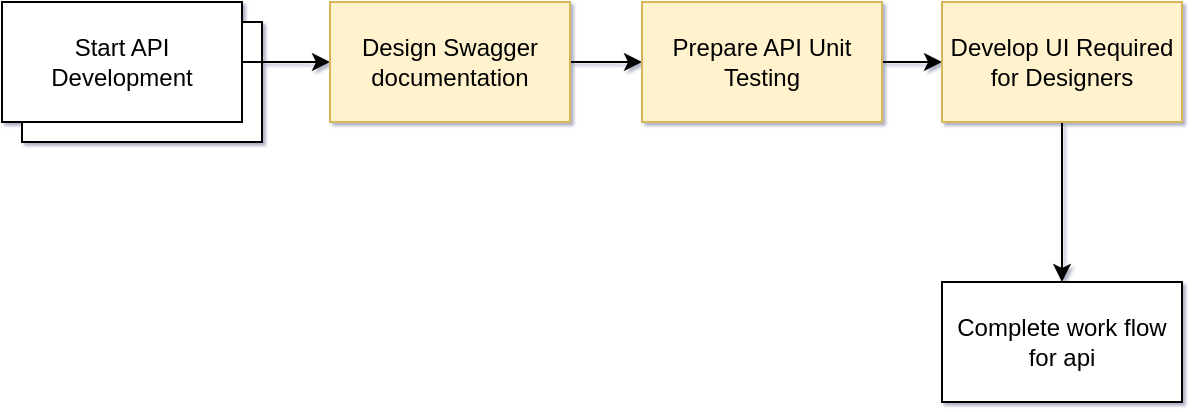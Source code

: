 <mxfile version="14.0.1" type="github">
  <diagram id="pQNeEdPDle5iqBmCIra-" name="Page-1">
    <mxGraphModel dx="2854" dy="860" grid="0" gridSize="10" guides="1" tooltips="1" connect="1" arrows="1" fold="1" page="0" pageScale="1" pageWidth="850" pageHeight="1100" background="#ffffff" math="1" shadow="1">
      <root>
        <mxCell id="0" />
        <mxCell id="1" parent="0" />
        <mxCell id="pg3aJAz9RqnfhDuoy9GE-8" value="" style="rounded=0;whiteSpace=wrap;html=1;" parent="1" vertex="1">
          <mxGeometry x="-314" y="118" width="120" height="60" as="geometry" />
        </mxCell>
        <mxCell id="pg3aJAz9RqnfhDuoy9GE-5" style="edgeStyle=orthogonalEdgeStyle;rounded=0;orthogonalLoop=1;jettySize=auto;html=1;entryX=0;entryY=0.5;entryDx=0;entryDy=0;" parent="1" source="pg3aJAz9RqnfhDuoy9GE-1" target="pg3aJAz9RqnfhDuoy9GE-2" edge="1">
          <mxGeometry relative="1" as="geometry">
            <mxPoint x="-184" y="138" as="targetPoint" />
          </mxGeometry>
        </mxCell>
        <mxCell id="pg3aJAz9RqnfhDuoy9GE-1" value="Start API Development" style="rounded=0;whiteSpace=wrap;html=1;direction=east;" parent="1" vertex="1">
          <mxGeometry x="-324" y="108" width="120" height="60" as="geometry" />
        </mxCell>
        <mxCell id="pg3aJAz9RqnfhDuoy9GE-6" style="edgeStyle=orthogonalEdgeStyle;rounded=0;orthogonalLoop=1;jettySize=auto;html=1;exitX=1;exitY=0.5;exitDx=0;exitDy=0;" parent="1" source="pg3aJAz9RqnfhDuoy9GE-2" target="pg3aJAz9RqnfhDuoy9GE-3" edge="1">
          <mxGeometry relative="1" as="geometry" />
        </mxCell>
        <mxCell id="pg3aJAz9RqnfhDuoy9GE-2" value="Design Swagger documentation" style="rounded=0;whiteSpace=wrap;html=1;fillColor=#fff2cc;strokeColor=#d6b656;" parent="1" vertex="1">
          <mxGeometry x="-160" y="108" width="120" height="60" as="geometry" />
        </mxCell>
        <mxCell id="pg3aJAz9RqnfhDuoy9GE-7" style="edgeStyle=orthogonalEdgeStyle;rounded=0;orthogonalLoop=1;jettySize=auto;html=1;exitX=1;exitY=0.5;exitDx=0;exitDy=0;entryX=0;entryY=0.5;entryDx=0;entryDy=0;" parent="1" source="pg3aJAz9RqnfhDuoy9GE-3" target="pg3aJAz9RqnfhDuoy9GE-4" edge="1">
          <mxGeometry relative="1" as="geometry" />
        </mxCell>
        <mxCell id="pg3aJAz9RqnfhDuoy9GE-3" value="Prepare API Unit Testing" style="rounded=0;whiteSpace=wrap;html=1;fillColor=#fff2cc;strokeColor=#d6b656;" parent="1" vertex="1">
          <mxGeometry x="-4" y="108" width="120" height="60" as="geometry" />
        </mxCell>
        <mxCell id="pg3aJAz9RqnfhDuoy9GE-10" value="" style="edgeStyle=orthogonalEdgeStyle;rounded=0;orthogonalLoop=1;jettySize=auto;html=1;" parent="1" source="pg3aJAz9RqnfhDuoy9GE-4" target="pg3aJAz9RqnfhDuoy9GE-9" edge="1">
          <mxGeometry relative="1" as="geometry" />
        </mxCell>
        <mxCell id="pg3aJAz9RqnfhDuoy9GE-4" value="Develop UI Required for Designers" style="rounded=0;whiteSpace=wrap;html=1;fillColor=#fff2cc;strokeColor=#d6b656;" parent="1" vertex="1">
          <mxGeometry x="146" y="108" width="120" height="60" as="geometry" />
        </mxCell>
        <mxCell id="pg3aJAz9RqnfhDuoy9GE-9" value="&lt;div&gt;Complete work flow for api&lt;br&gt;&lt;/div&gt;" style="whiteSpace=wrap;html=1;rounded=0;" parent="1" vertex="1">
          <mxGeometry x="146" y="248" width="120" height="60" as="geometry" />
        </mxCell>
      </root>
    </mxGraphModel>
  </diagram>
</mxfile>
